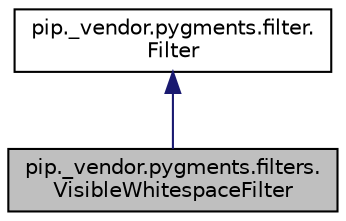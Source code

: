 digraph "pip._vendor.pygments.filters.VisibleWhitespaceFilter"
{
 // LATEX_PDF_SIZE
  edge [fontname="Helvetica",fontsize="10",labelfontname="Helvetica",labelfontsize="10"];
  node [fontname="Helvetica",fontsize="10",shape=record];
  Node1 [label="pip._vendor.pygments.filters.\lVisibleWhitespaceFilter",height=0.2,width=0.4,color="black", fillcolor="grey75", style="filled", fontcolor="black",tooltip=" "];
  Node2 -> Node1 [dir="back",color="midnightblue",fontsize="10",style="solid",fontname="Helvetica"];
  Node2 [label="pip._vendor.pygments.filter.\lFilter",height=0.2,width=0.4,color="black", fillcolor="white", style="filled",URL="$classpip_1_1__vendor_1_1pygments_1_1filter_1_1Filter.html",tooltip=" "];
}
